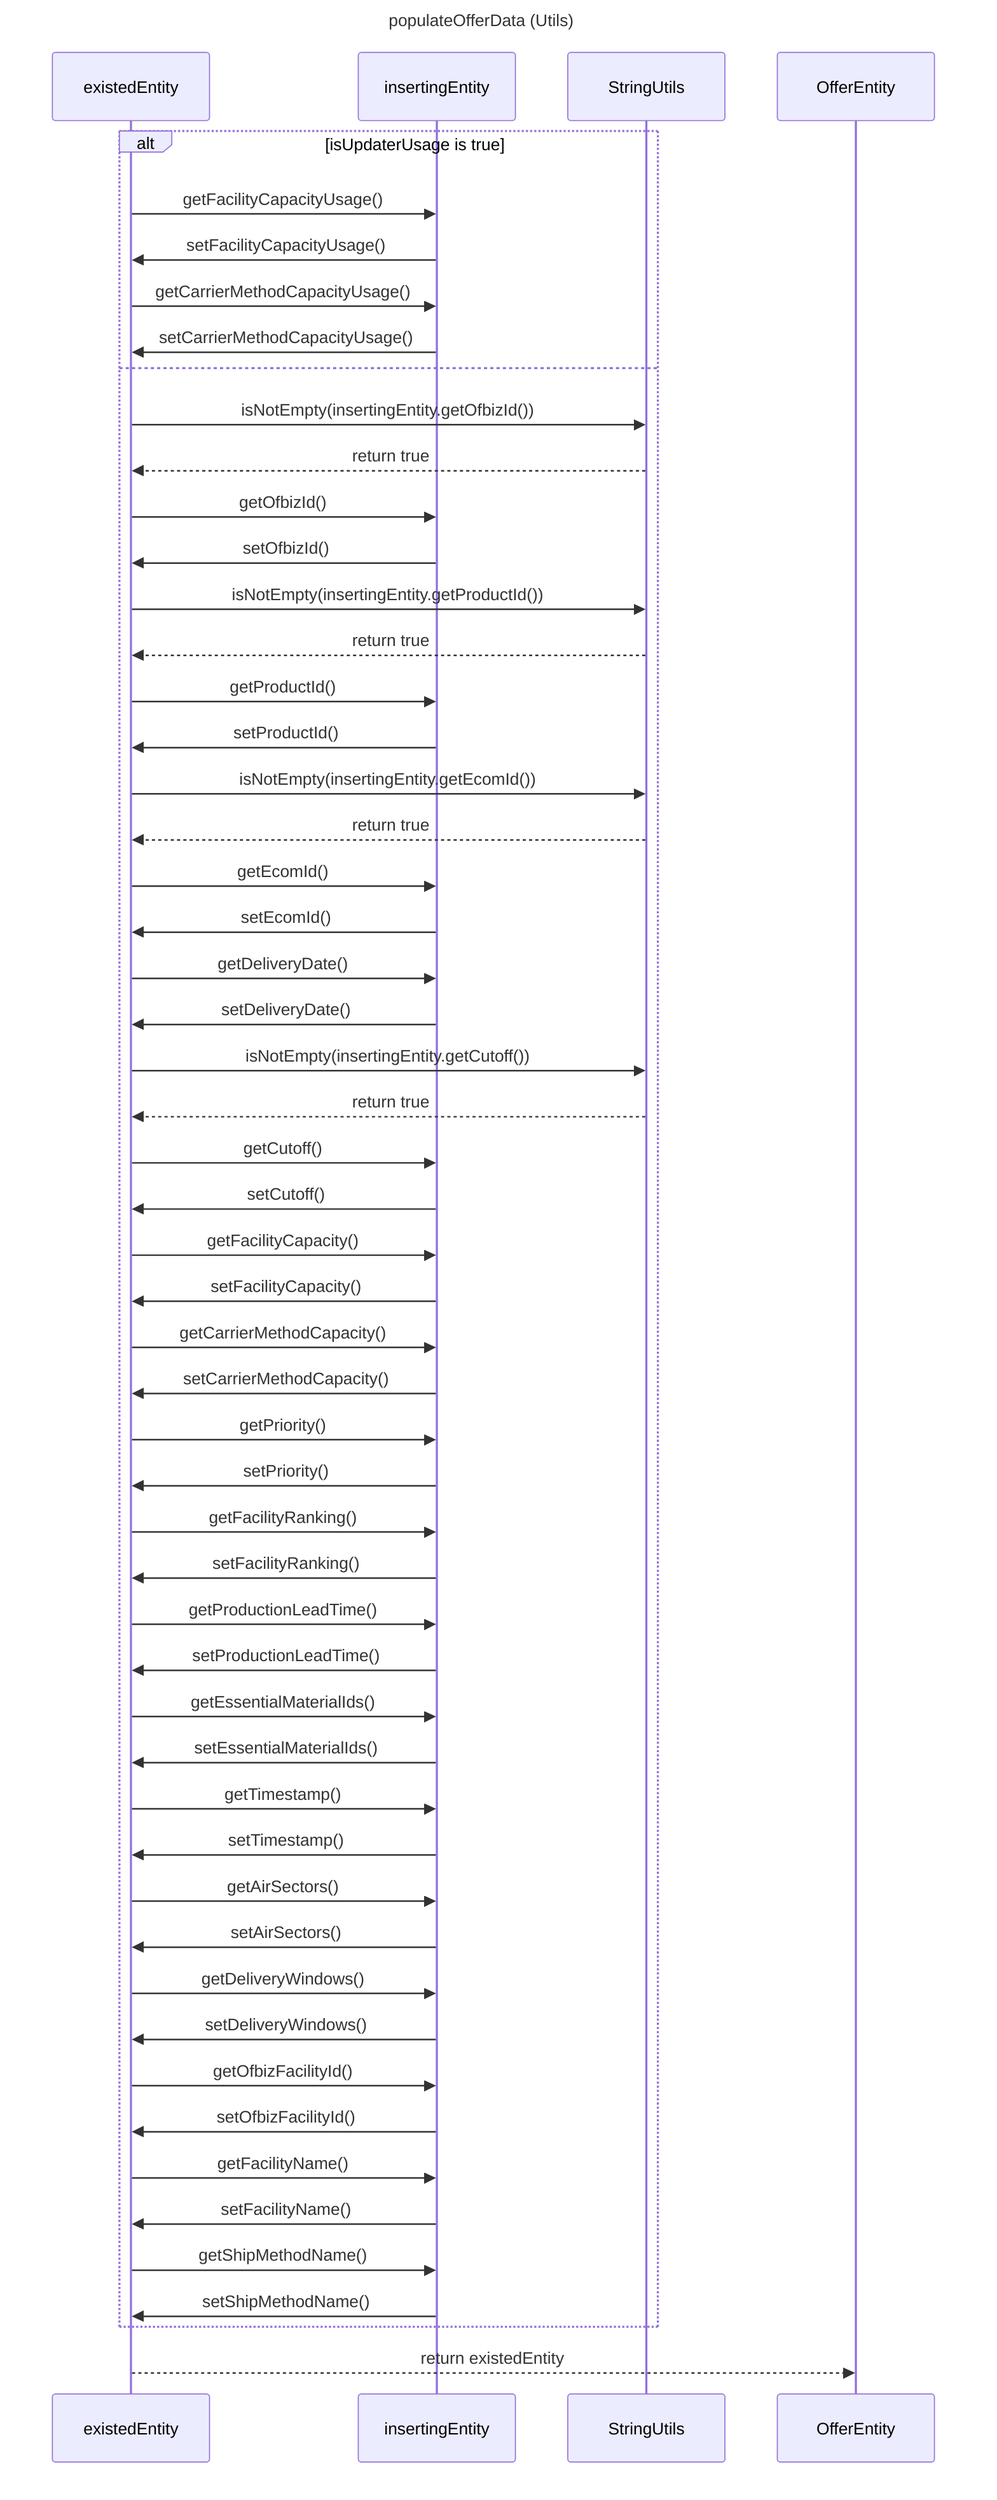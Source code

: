 ---
title: populateOfferData (Utils)
---

sequenceDiagram
    participant existedEntity
    participant insertingEntity
    participant StringUtils
    participant OfferEntity

    alt isUpdaterUsage is true
        existedEntity->>insertingEntity: getFacilityCapacityUsage()
        insertingEntity->>existedEntity: setFacilityCapacityUsage()
        existedEntity->>insertingEntity: getCarrierMethodCapacityUsage()
        insertingEntity->>existedEntity: setCarrierMethodCapacityUsage()
    else
        existedEntity->>StringUtils: isNotEmpty(insertingEntity.getOfbizId())
        StringUtils-->>existedEntity: return true
        existedEntity->>insertingEntity: getOfbizId()
        insertingEntity->>existedEntity: setOfbizId()
        existedEntity->>StringUtils: isNotEmpty(insertingEntity.getProductId())
        StringUtils-->>existedEntity: return true
        existedEntity->>insertingEntity: getProductId()
        insertingEntity->>existedEntity: setProductId()
        existedEntity->>StringUtils: isNotEmpty(insertingEntity.getEcomId())
        StringUtils-->>existedEntity: return true
        existedEntity->>insertingEntity: getEcomId()
        insertingEntity->>existedEntity: setEcomId()
        existedEntity->>insertingEntity: getDeliveryDate()
        insertingEntity->>existedEntity: setDeliveryDate()
        existedEntity->>StringUtils: isNotEmpty(insertingEntity.getCutoff())
        StringUtils-->>existedEntity: return true
        existedEntity->>insertingEntity: getCutoff()
        insertingEntity->>existedEntity: setCutoff()
        existedEntity->>insertingEntity: getFacilityCapacity()
        insertingEntity->>existedEntity: setFacilityCapacity()
        existedEntity->>insertingEntity: getCarrierMethodCapacity()
        insertingEntity->>existedEntity: setCarrierMethodCapacity()
        existedEntity->>insertingEntity: getPriority()
        insertingEntity->>existedEntity: setPriority()
        existedEntity->>insertingEntity: getFacilityRanking()
        insertingEntity->>existedEntity: setFacilityRanking()
        existedEntity->>insertingEntity: getProductionLeadTime()
        insertingEntity->>existedEntity: setProductionLeadTime()
        existedEntity->>insertingEntity: getEssentialMaterialIds()
        insertingEntity->>existedEntity: setEssentialMaterialIds()
        existedEntity->>insertingEntity: getTimestamp()
        insertingEntity->>existedEntity: setTimestamp()
        existedEntity->>insertingEntity: getAirSectors()
        insertingEntity->>existedEntity: setAirSectors()
        existedEntity->>insertingEntity: getDeliveryWindows()
        insertingEntity->>existedEntity: setDeliveryWindows()
        existedEntity->>insertingEntity: getOfbizFacilityId()
        insertingEntity->>existedEntity: setOfbizFacilityId()
        existedEntity->>insertingEntity: getFacilityName()
        insertingEntity->>existedEntity: setFacilityName()
        existedEntity->>insertingEntity: getShipMethodName()
        insertingEntity->>existedEntity: setShipMethodName()
    end

    existedEntity-->>OfferEntity: return existedEntity